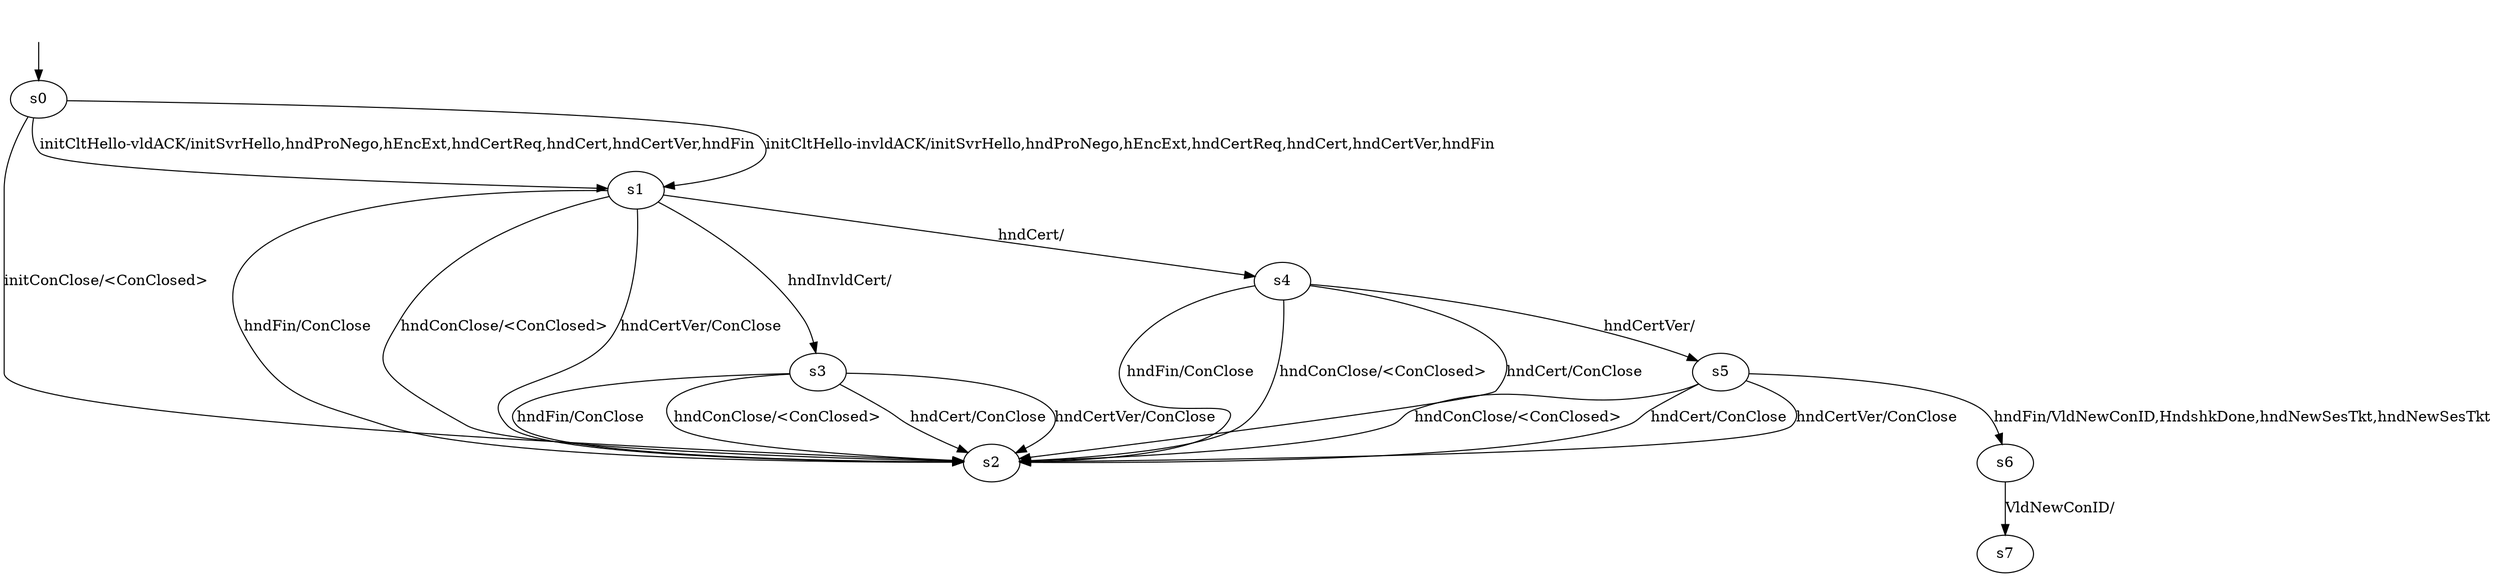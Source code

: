digraph "ngtcp2Models/ngtcp2-BWCA-0/learnedModel" {
s0 [label=s0];
s1 [label=s1];
s2 [label=s2];
s3 [label=s3];
s4 [label=s4];
s5 [label=s5];
s6 [label=s6];
s7 [label=s7];
s0 -> s2  [label="initConClose/<ConClosed> "];
s0 -> s1  [label="initCltHello-vldACK/initSvrHello,hndProNego,hEncExt,hndCertReq,hndCert,hndCertVer,hndFin "];
s0 -> s1  [label="initCltHello-invldACK/initSvrHello,hndProNego,hEncExt,hndCertReq,hndCert,hndCertVer,hndFin "];
s1 -> s2  [label="hndFin/ConClose "];
s1 -> s2  [label="hndConClose/<ConClosed> "];
s1 -> s4  [label="hndCert/ "];
s1 -> s2  [label="hndCertVer/ConClose "];
s1 -> s3  [label="hndInvldCert/ "];
s3 -> s2  [label="hndFin/ConClose "];
s3 -> s2  [label="hndConClose/<ConClosed> "];
s3 -> s2  [label="hndCert/ConClose "];
s3 -> s2  [label="hndCertVer/ConClose "];
s4 -> s2  [label="hndFin/ConClose "];
s4 -> s2  [label="hndConClose/<ConClosed> "];
s4 -> s2  [label="hndCert/ConClose "];
s4 -> s5  [label="hndCertVer/ "];
s5 -> s6  [label="hndFin/VldNewConID,HndshkDone,hndNewSesTkt,hndNewSesTkt "];
s5 -> s2  [label="hndConClose/<ConClosed> "];
s5 -> s2  [label="hndCert/ConClose "];
s5 -> s2  [label="hndCertVer/ConClose "];
s6 -> s7  [label="VldNewConID/ "];
__start0 [label="", shape=none];
__start0 -> s0  [label=""];
}
